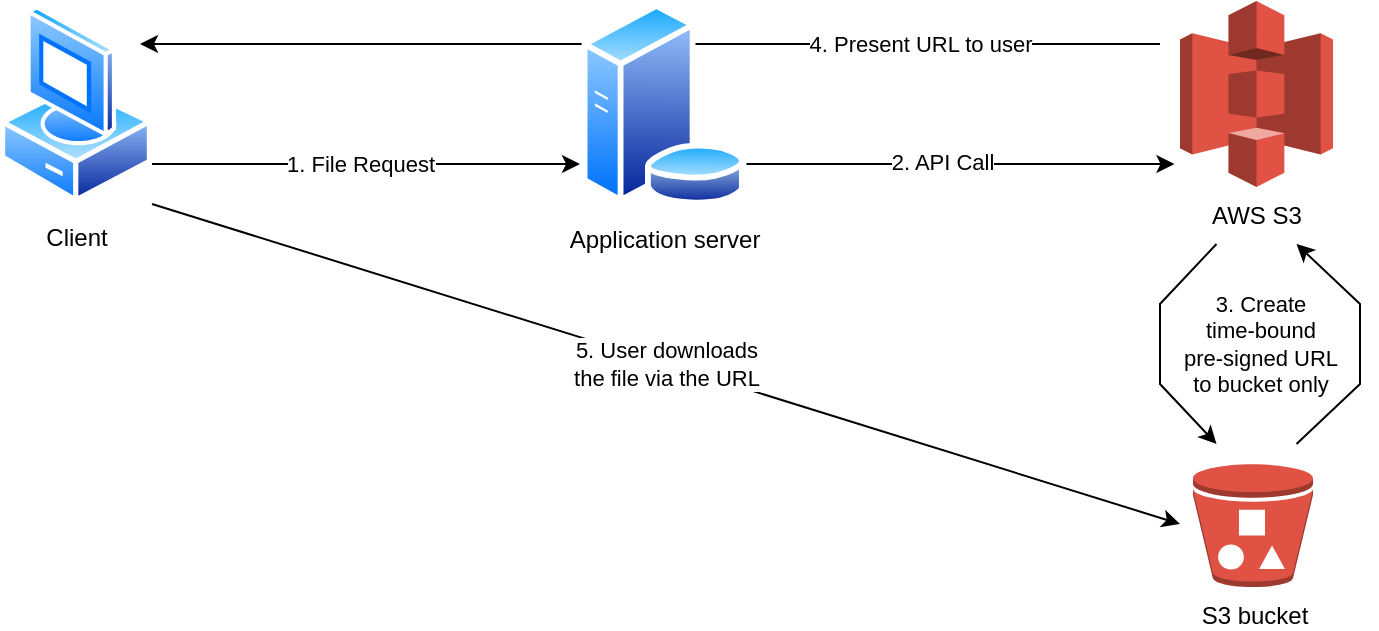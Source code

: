 <mxfile version="20.5.3"><diagram id="VmbpOKThKXaW-6hAmabx" name="Page-1"><mxGraphModel dx="1186" dy="743" grid="1" gridSize="10" guides="1" tooltips="1" connect="1" arrows="1" fold="1" page="1" pageScale="1" pageWidth="827" pageHeight="1169" math="0" shadow="0"><root><mxCell id="0"/><mxCell id="1" parent="0"/><mxCell id="SxWpYpzwfklm2wWPzc6Q-8" value="AWS S3" style="outlineConnect=0;dashed=0;verticalLabelPosition=bottom;verticalAlign=top;align=center;html=1;shape=mxgraph.aws3.s3;fillColor=#E05243;gradientColor=none;" vertex="1" parent="1"><mxGeometry x="700" y="118.5" width="76.5" height="93" as="geometry"/></mxCell><mxCell id="SxWpYpzwfklm2wWPzc6Q-9" value="S3 bucket" style="outlineConnect=0;dashed=0;verticalLabelPosition=bottom;verticalAlign=top;align=center;html=1;shape=mxgraph.aws3.bucket_with_objects;fillColor=#E05243;gradientColor=none;" vertex="1" parent="1"><mxGeometry x="706.5" y="350" width="60" height="61.5" as="geometry"/></mxCell><mxCell id="SxWpYpzwfklm2wWPzc6Q-10" value="Client" style="aspect=fixed;perimeter=ellipsePerimeter;html=1;align=center;shadow=0;dashed=0;spacingTop=3;image;image=img/lib/active_directory/vista_client.svg;" vertex="1" parent="1"><mxGeometry x="110" y="120" width="76" height="100" as="geometry"/></mxCell><mxCell id="SxWpYpzwfklm2wWPzc6Q-13" value="" style="endArrow=classic;html=1;rounded=0;" edge="1" parent="1"><mxGeometry width="50" height="50" relative="1" as="geometry"><mxPoint x="186" y="200" as="sourcePoint"/><mxPoint x="400.0" y="200" as="targetPoint"/></mxGeometry></mxCell><mxCell id="SxWpYpzwfklm2wWPzc6Q-15" value="1. File Request" style="edgeLabel;html=1;align=center;verticalAlign=middle;resizable=0;points=[];" vertex="1" connectable="0" parent="SxWpYpzwfklm2wWPzc6Q-13"><mxGeometry x="0.084" relative="1" as="geometry"><mxPoint x="-12" as="offset"/></mxGeometry></mxCell><mxCell id="SxWpYpzwfklm2wWPzc6Q-14" value="" style="endArrow=classic;html=1;rounded=0;" edge="1" parent="1"><mxGeometry width="50" height="50" relative="1" as="geometry"><mxPoint x="483.23" y="200" as="sourcePoint"/><mxPoint x="697.23" y="200" as="targetPoint"/></mxGeometry></mxCell><mxCell id="SxWpYpzwfklm2wWPzc6Q-16" value="2. API Call" style="edgeLabel;html=1;align=center;verticalAlign=middle;resizable=0;points=[];" vertex="1" connectable="0" parent="SxWpYpzwfklm2wWPzc6Q-14"><mxGeometry x="-0.084" y="1" relative="1" as="geometry"><mxPoint as="offset"/></mxGeometry></mxCell><mxCell id="SxWpYpzwfklm2wWPzc6Q-17" value="3. Create&lt;br&gt;time-bound&lt;br&gt;pre-signed URL&lt;br&gt;to bucket only" style="endArrow=classic;html=1;rounded=0;" edge="1" parent="1"><mxGeometry y="50" width="50" height="50" relative="1" as="geometry"><mxPoint x="718.25" y="240" as="sourcePoint"/><mxPoint x="718.25" y="340" as="targetPoint"/><Array as="points"><mxPoint x="690" y="270"/><mxPoint x="690" y="310"/></Array><mxPoint as="offset"/></mxGeometry></mxCell><mxCell id="SxWpYpzwfklm2wWPzc6Q-18" value="" style="endArrow=classic;html=1;rounded=0;" edge="1" parent="1"><mxGeometry width="50" height="50" relative="1" as="geometry"><mxPoint x="758.25" y="340" as="sourcePoint"/><mxPoint x="758.25" y="240" as="targetPoint"/><Array as="points"><mxPoint x="790" y="310"/><mxPoint x="790" y="270"/></Array></mxGeometry></mxCell><mxCell id="SxWpYpzwfklm2wWPzc6Q-19" value="" style="endArrow=classic;html=1;rounded=0;" edge="1" parent="1"><mxGeometry width="50" height="50" relative="1" as="geometry"><mxPoint x="690" y="140" as="sourcePoint"/><mxPoint x="180" y="140" as="targetPoint"/></mxGeometry></mxCell><mxCell id="SxWpYpzwfklm2wWPzc6Q-21" value="4. Present URL to user" style="edgeLabel;html=1;align=center;verticalAlign=middle;resizable=0;points=[];" vertex="1" connectable="0" parent="SxWpYpzwfklm2wWPzc6Q-19"><mxGeometry x="-0.348" relative="1" as="geometry"><mxPoint x="46" as="offset"/></mxGeometry></mxCell><mxCell id="SxWpYpzwfklm2wWPzc6Q-20" value="Application server" style="aspect=fixed;perimeter=ellipsePerimeter;html=1;align=center;shadow=0;dashed=0;spacingTop=3;image;image=img/lib/active_directory/database_server.svg;" vertex="1" parent="1"><mxGeometry x="400" y="119.25" width="83.23" height="101.5" as="geometry"/></mxCell><mxCell id="SxWpYpzwfklm2wWPzc6Q-22" value="5. User downloads&lt;br&gt;the file via the URL" style="endArrow=classic;html=1;rounded=0;" edge="1" parent="1"><mxGeometry width="50" height="50" relative="1" as="geometry"><mxPoint x="186" y="220" as="sourcePoint"/><mxPoint x="700" y="380" as="targetPoint"/><Array as="points"/></mxGeometry></mxCell></root></mxGraphModel></diagram></mxfile>